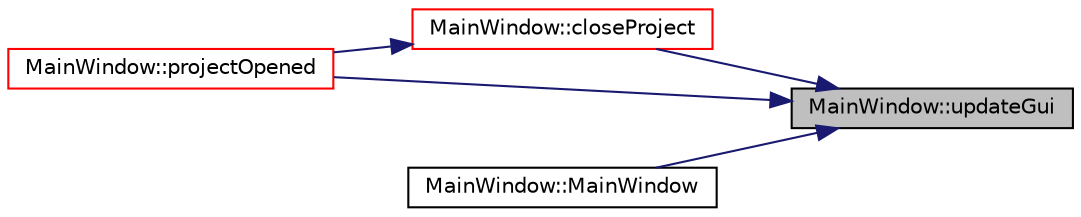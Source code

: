 digraph "MainWindow::updateGui"
{
 // LATEX_PDF_SIZE
  edge [fontname="Helvetica",fontsize="10",labelfontname="Helvetica",labelfontsize="10"];
  node [fontname="Helvetica",fontsize="10",shape=record];
  rankdir="RL";
  Node1 [label="MainWindow::updateGui",height=0.2,width=0.4,color="black", fillcolor="grey75", style="filled", fontcolor="black",tooltip=" "];
  Node1 -> Node2 [dir="back",color="midnightblue",fontsize="10",style="solid",fontname="Helvetica"];
  Node2 [label="MainWindow::closeProject",height=0.2,width=0.4,color="red", fillcolor="white", style="filled",URL="$class_main_window.html#a76ab638b4eb18b2624b882474d90f905",tooltip=" "];
  Node2 -> Node9 [dir="back",color="midnightblue",fontsize="10",style="solid",fontname="Helvetica"];
  Node9 [label="MainWindow::projectOpened",height=0.2,width=0.4,color="red", fillcolor="white", style="filled",URL="$class_main_window.html#a2c2d7e1cdd309b698173f750f3d98738",tooltip=" "];
  Node1 -> Node5 [dir="back",color="midnightblue",fontsize="10",style="solid",fontname="Helvetica"];
  Node5 [label="MainWindow::MainWindow",height=0.2,width=0.4,color="black", fillcolor="white", style="filled",URL="$class_main_window.html#afa9f16857aa0b6b19921e98c835fbe11",tooltip=" "];
  Node1 -> Node9 [dir="back",color="midnightblue",fontsize="10",style="solid",fontname="Helvetica"];
}

